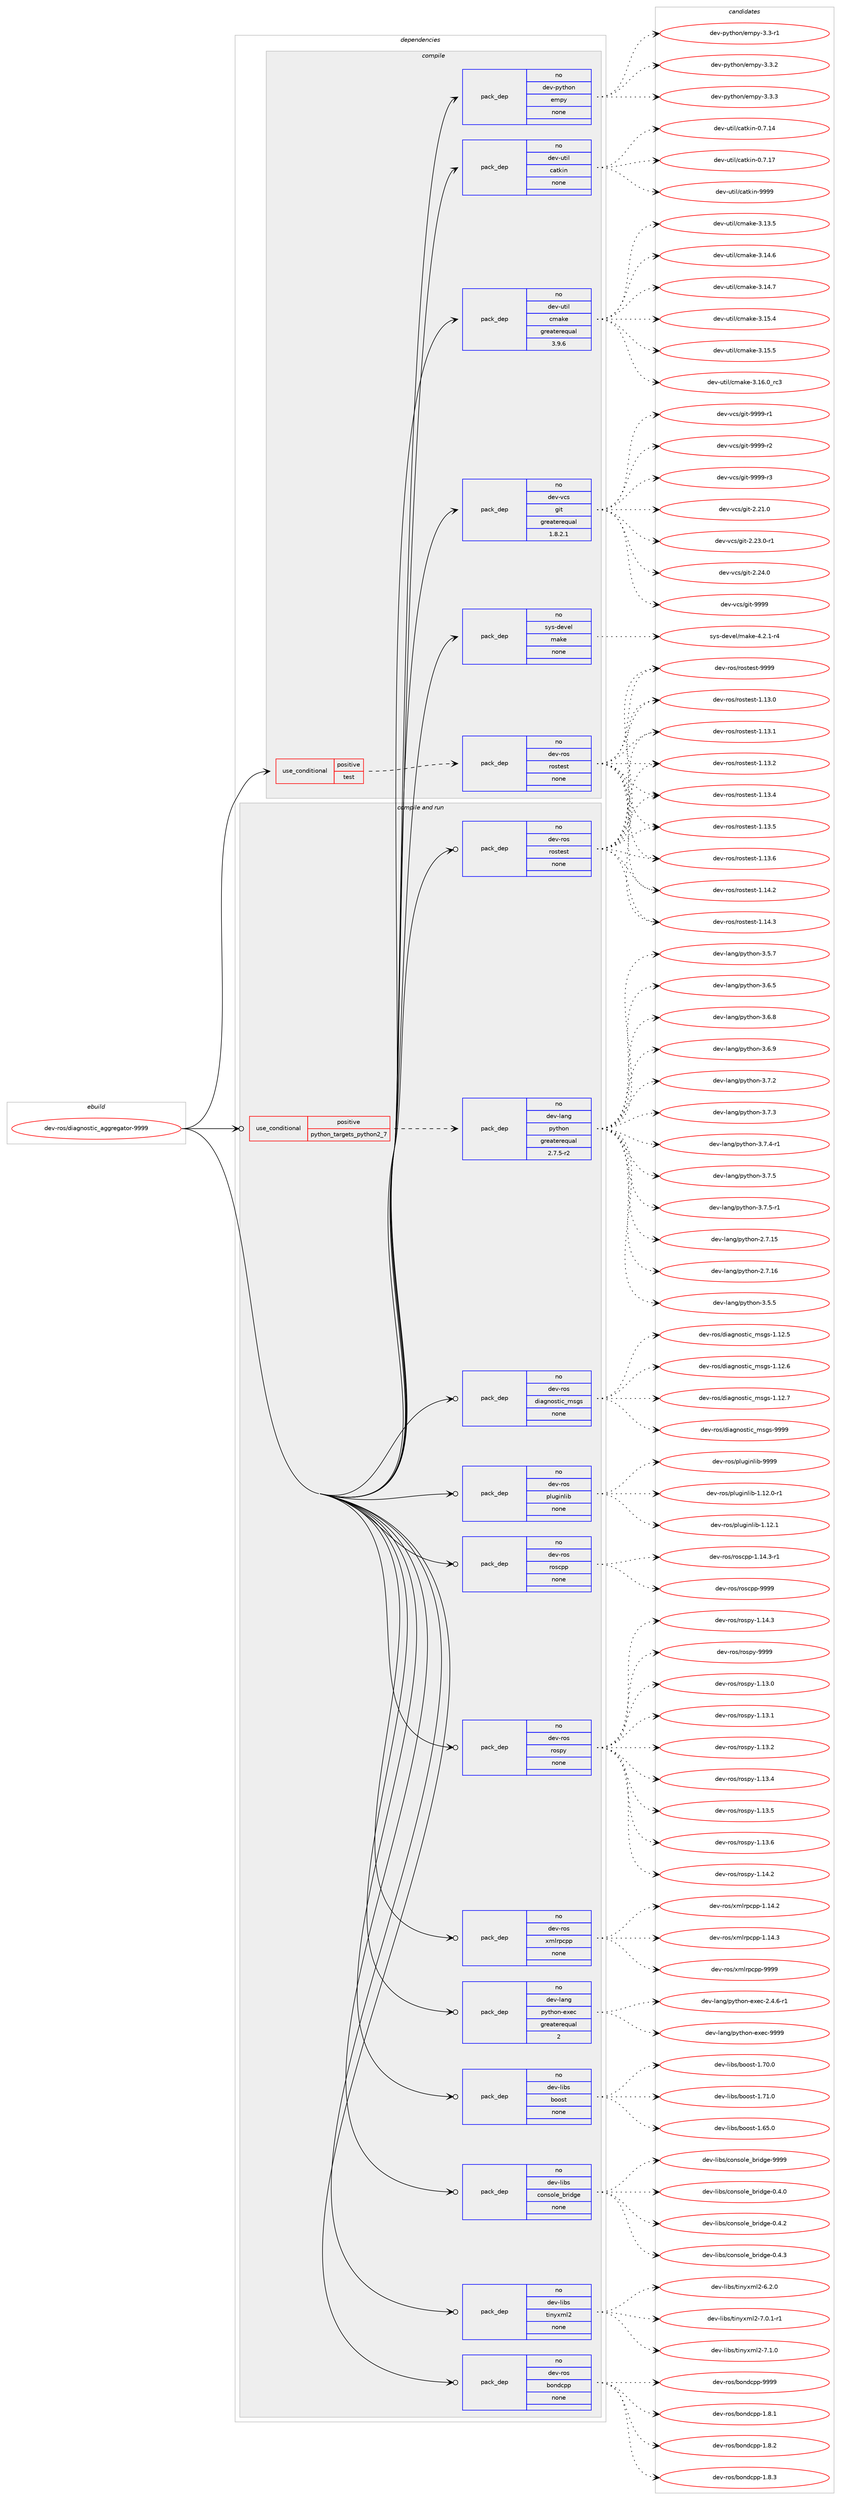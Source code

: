 digraph prolog {

# *************
# Graph options
# *************

newrank=true;
concentrate=true;
compound=true;
graph [rankdir=LR,fontname=Helvetica,fontsize=10,ranksep=1.5];#, ranksep=2.5, nodesep=0.2];
edge  [arrowhead=vee];
node  [fontname=Helvetica,fontsize=10];

# **********
# The ebuild
# **********

subgraph cluster_leftcol {
color=gray;
rank=same;
label=<<i>ebuild</i>>;
id [label="dev-ros/diagnostic_aggregator-9999", color=red, width=4, href="../dev-ros/diagnostic_aggregator-9999.svg"];
}

# ****************
# The dependencies
# ****************

subgraph cluster_midcol {
color=gray;
label=<<i>dependencies</i>>;
subgraph cluster_compile {
fillcolor="#eeeeee";
style=filled;
label=<<i>compile</i>>;
subgraph cond153040 {
dependency650862 [label=<<TABLE BORDER="0" CELLBORDER="1" CELLSPACING="0" CELLPADDING="4"><TR><TD ROWSPAN="3" CELLPADDING="10">use_conditional</TD></TR><TR><TD>positive</TD></TR><TR><TD>test</TD></TR></TABLE>>, shape=none, color=red];
subgraph pack485916 {
dependency650863 [label=<<TABLE BORDER="0" CELLBORDER="1" CELLSPACING="0" CELLPADDING="4" WIDTH="220"><TR><TD ROWSPAN="6" CELLPADDING="30">pack_dep</TD></TR><TR><TD WIDTH="110">no</TD></TR><TR><TD>dev-ros</TD></TR><TR><TD>rostest</TD></TR><TR><TD>none</TD></TR><TR><TD></TD></TR></TABLE>>, shape=none, color=blue];
}
dependency650862:e -> dependency650863:w [weight=20,style="dashed",arrowhead="vee"];
}
id:e -> dependency650862:w [weight=20,style="solid",arrowhead="vee"];
subgraph pack485917 {
dependency650864 [label=<<TABLE BORDER="0" CELLBORDER="1" CELLSPACING="0" CELLPADDING="4" WIDTH="220"><TR><TD ROWSPAN="6" CELLPADDING="30">pack_dep</TD></TR><TR><TD WIDTH="110">no</TD></TR><TR><TD>dev-python</TD></TR><TR><TD>empy</TD></TR><TR><TD>none</TD></TR><TR><TD></TD></TR></TABLE>>, shape=none, color=blue];
}
id:e -> dependency650864:w [weight=20,style="solid",arrowhead="vee"];
subgraph pack485918 {
dependency650865 [label=<<TABLE BORDER="0" CELLBORDER="1" CELLSPACING="0" CELLPADDING="4" WIDTH="220"><TR><TD ROWSPAN="6" CELLPADDING="30">pack_dep</TD></TR><TR><TD WIDTH="110">no</TD></TR><TR><TD>dev-util</TD></TR><TR><TD>catkin</TD></TR><TR><TD>none</TD></TR><TR><TD></TD></TR></TABLE>>, shape=none, color=blue];
}
id:e -> dependency650865:w [weight=20,style="solid",arrowhead="vee"];
subgraph pack485919 {
dependency650866 [label=<<TABLE BORDER="0" CELLBORDER="1" CELLSPACING="0" CELLPADDING="4" WIDTH="220"><TR><TD ROWSPAN="6" CELLPADDING="30">pack_dep</TD></TR><TR><TD WIDTH="110">no</TD></TR><TR><TD>dev-util</TD></TR><TR><TD>cmake</TD></TR><TR><TD>greaterequal</TD></TR><TR><TD>3.9.6</TD></TR></TABLE>>, shape=none, color=blue];
}
id:e -> dependency650866:w [weight=20,style="solid",arrowhead="vee"];
subgraph pack485920 {
dependency650867 [label=<<TABLE BORDER="0" CELLBORDER="1" CELLSPACING="0" CELLPADDING="4" WIDTH="220"><TR><TD ROWSPAN="6" CELLPADDING="30">pack_dep</TD></TR><TR><TD WIDTH="110">no</TD></TR><TR><TD>dev-vcs</TD></TR><TR><TD>git</TD></TR><TR><TD>greaterequal</TD></TR><TR><TD>1.8.2.1</TD></TR></TABLE>>, shape=none, color=blue];
}
id:e -> dependency650867:w [weight=20,style="solid",arrowhead="vee"];
subgraph pack485921 {
dependency650868 [label=<<TABLE BORDER="0" CELLBORDER="1" CELLSPACING="0" CELLPADDING="4" WIDTH="220"><TR><TD ROWSPAN="6" CELLPADDING="30">pack_dep</TD></TR><TR><TD WIDTH="110">no</TD></TR><TR><TD>sys-devel</TD></TR><TR><TD>make</TD></TR><TR><TD>none</TD></TR><TR><TD></TD></TR></TABLE>>, shape=none, color=blue];
}
id:e -> dependency650868:w [weight=20,style="solid",arrowhead="vee"];
}
subgraph cluster_compileandrun {
fillcolor="#eeeeee";
style=filled;
label=<<i>compile and run</i>>;
subgraph cond153041 {
dependency650869 [label=<<TABLE BORDER="0" CELLBORDER="1" CELLSPACING="0" CELLPADDING="4"><TR><TD ROWSPAN="3" CELLPADDING="10">use_conditional</TD></TR><TR><TD>positive</TD></TR><TR><TD>python_targets_python2_7</TD></TR></TABLE>>, shape=none, color=red];
subgraph pack485922 {
dependency650870 [label=<<TABLE BORDER="0" CELLBORDER="1" CELLSPACING="0" CELLPADDING="4" WIDTH="220"><TR><TD ROWSPAN="6" CELLPADDING="30">pack_dep</TD></TR><TR><TD WIDTH="110">no</TD></TR><TR><TD>dev-lang</TD></TR><TR><TD>python</TD></TR><TR><TD>greaterequal</TD></TR><TR><TD>2.7.5-r2</TD></TR></TABLE>>, shape=none, color=blue];
}
dependency650869:e -> dependency650870:w [weight=20,style="dashed",arrowhead="vee"];
}
id:e -> dependency650869:w [weight=20,style="solid",arrowhead="odotvee"];
subgraph pack485923 {
dependency650871 [label=<<TABLE BORDER="0" CELLBORDER="1" CELLSPACING="0" CELLPADDING="4" WIDTH="220"><TR><TD ROWSPAN="6" CELLPADDING="30">pack_dep</TD></TR><TR><TD WIDTH="110">no</TD></TR><TR><TD>dev-lang</TD></TR><TR><TD>python-exec</TD></TR><TR><TD>greaterequal</TD></TR><TR><TD>2</TD></TR></TABLE>>, shape=none, color=blue];
}
id:e -> dependency650871:w [weight=20,style="solid",arrowhead="odotvee"];
subgraph pack485924 {
dependency650872 [label=<<TABLE BORDER="0" CELLBORDER="1" CELLSPACING="0" CELLPADDING="4" WIDTH="220"><TR><TD ROWSPAN="6" CELLPADDING="30">pack_dep</TD></TR><TR><TD WIDTH="110">no</TD></TR><TR><TD>dev-libs</TD></TR><TR><TD>boost</TD></TR><TR><TD>none</TD></TR><TR><TD></TD></TR></TABLE>>, shape=none, color=blue];
}
id:e -> dependency650872:w [weight=20,style="solid",arrowhead="odotvee"];
subgraph pack485925 {
dependency650873 [label=<<TABLE BORDER="0" CELLBORDER="1" CELLSPACING="0" CELLPADDING="4" WIDTH="220"><TR><TD ROWSPAN="6" CELLPADDING="30">pack_dep</TD></TR><TR><TD WIDTH="110">no</TD></TR><TR><TD>dev-libs</TD></TR><TR><TD>console_bridge</TD></TR><TR><TD>none</TD></TR><TR><TD></TD></TR></TABLE>>, shape=none, color=blue];
}
id:e -> dependency650873:w [weight=20,style="solid",arrowhead="odotvee"];
subgraph pack485926 {
dependency650874 [label=<<TABLE BORDER="0" CELLBORDER="1" CELLSPACING="0" CELLPADDING="4" WIDTH="220"><TR><TD ROWSPAN="6" CELLPADDING="30">pack_dep</TD></TR><TR><TD WIDTH="110">no</TD></TR><TR><TD>dev-libs</TD></TR><TR><TD>tinyxml2</TD></TR><TR><TD>none</TD></TR><TR><TD></TD></TR></TABLE>>, shape=none, color=blue];
}
id:e -> dependency650874:w [weight=20,style="solid",arrowhead="odotvee"];
subgraph pack485927 {
dependency650875 [label=<<TABLE BORDER="0" CELLBORDER="1" CELLSPACING="0" CELLPADDING="4" WIDTH="220"><TR><TD ROWSPAN="6" CELLPADDING="30">pack_dep</TD></TR><TR><TD WIDTH="110">no</TD></TR><TR><TD>dev-ros</TD></TR><TR><TD>bondcpp</TD></TR><TR><TD>none</TD></TR><TR><TD></TD></TR></TABLE>>, shape=none, color=blue];
}
id:e -> dependency650875:w [weight=20,style="solid",arrowhead="odotvee"];
subgraph pack485928 {
dependency650876 [label=<<TABLE BORDER="0" CELLBORDER="1" CELLSPACING="0" CELLPADDING="4" WIDTH="220"><TR><TD ROWSPAN="6" CELLPADDING="30">pack_dep</TD></TR><TR><TD WIDTH="110">no</TD></TR><TR><TD>dev-ros</TD></TR><TR><TD>diagnostic_msgs</TD></TR><TR><TD>none</TD></TR><TR><TD></TD></TR></TABLE>>, shape=none, color=blue];
}
id:e -> dependency650876:w [weight=20,style="solid",arrowhead="odotvee"];
subgraph pack485929 {
dependency650877 [label=<<TABLE BORDER="0" CELLBORDER="1" CELLSPACING="0" CELLPADDING="4" WIDTH="220"><TR><TD ROWSPAN="6" CELLPADDING="30">pack_dep</TD></TR><TR><TD WIDTH="110">no</TD></TR><TR><TD>dev-ros</TD></TR><TR><TD>pluginlib</TD></TR><TR><TD>none</TD></TR><TR><TD></TD></TR></TABLE>>, shape=none, color=blue];
}
id:e -> dependency650877:w [weight=20,style="solid",arrowhead="odotvee"];
subgraph pack485930 {
dependency650878 [label=<<TABLE BORDER="0" CELLBORDER="1" CELLSPACING="0" CELLPADDING="4" WIDTH="220"><TR><TD ROWSPAN="6" CELLPADDING="30">pack_dep</TD></TR><TR><TD WIDTH="110">no</TD></TR><TR><TD>dev-ros</TD></TR><TR><TD>roscpp</TD></TR><TR><TD>none</TD></TR><TR><TD></TD></TR></TABLE>>, shape=none, color=blue];
}
id:e -> dependency650878:w [weight=20,style="solid",arrowhead="odotvee"];
subgraph pack485931 {
dependency650879 [label=<<TABLE BORDER="0" CELLBORDER="1" CELLSPACING="0" CELLPADDING="4" WIDTH="220"><TR><TD ROWSPAN="6" CELLPADDING="30">pack_dep</TD></TR><TR><TD WIDTH="110">no</TD></TR><TR><TD>dev-ros</TD></TR><TR><TD>rospy</TD></TR><TR><TD>none</TD></TR><TR><TD></TD></TR></TABLE>>, shape=none, color=blue];
}
id:e -> dependency650879:w [weight=20,style="solid",arrowhead="odotvee"];
subgraph pack485932 {
dependency650880 [label=<<TABLE BORDER="0" CELLBORDER="1" CELLSPACING="0" CELLPADDING="4" WIDTH="220"><TR><TD ROWSPAN="6" CELLPADDING="30">pack_dep</TD></TR><TR><TD WIDTH="110">no</TD></TR><TR><TD>dev-ros</TD></TR><TR><TD>rostest</TD></TR><TR><TD>none</TD></TR><TR><TD></TD></TR></TABLE>>, shape=none, color=blue];
}
id:e -> dependency650880:w [weight=20,style="solid",arrowhead="odotvee"];
subgraph pack485933 {
dependency650881 [label=<<TABLE BORDER="0" CELLBORDER="1" CELLSPACING="0" CELLPADDING="4" WIDTH="220"><TR><TD ROWSPAN="6" CELLPADDING="30">pack_dep</TD></TR><TR><TD WIDTH="110">no</TD></TR><TR><TD>dev-ros</TD></TR><TR><TD>xmlrpcpp</TD></TR><TR><TD>none</TD></TR><TR><TD></TD></TR></TABLE>>, shape=none, color=blue];
}
id:e -> dependency650881:w [weight=20,style="solid",arrowhead="odotvee"];
}
subgraph cluster_run {
fillcolor="#eeeeee";
style=filled;
label=<<i>run</i>>;
}
}

# **************
# The candidates
# **************

subgraph cluster_choices {
rank=same;
color=gray;
label=<<i>candidates</i>>;

subgraph choice485916 {
color=black;
nodesep=1;
choice100101118451141111154711411111511610111511645494649514648 [label="dev-ros/rostest-1.13.0", color=red, width=4,href="../dev-ros/rostest-1.13.0.svg"];
choice100101118451141111154711411111511610111511645494649514649 [label="dev-ros/rostest-1.13.1", color=red, width=4,href="../dev-ros/rostest-1.13.1.svg"];
choice100101118451141111154711411111511610111511645494649514650 [label="dev-ros/rostest-1.13.2", color=red, width=4,href="../dev-ros/rostest-1.13.2.svg"];
choice100101118451141111154711411111511610111511645494649514652 [label="dev-ros/rostest-1.13.4", color=red, width=4,href="../dev-ros/rostest-1.13.4.svg"];
choice100101118451141111154711411111511610111511645494649514653 [label="dev-ros/rostest-1.13.5", color=red, width=4,href="../dev-ros/rostest-1.13.5.svg"];
choice100101118451141111154711411111511610111511645494649514654 [label="dev-ros/rostest-1.13.6", color=red, width=4,href="../dev-ros/rostest-1.13.6.svg"];
choice100101118451141111154711411111511610111511645494649524650 [label="dev-ros/rostest-1.14.2", color=red, width=4,href="../dev-ros/rostest-1.14.2.svg"];
choice100101118451141111154711411111511610111511645494649524651 [label="dev-ros/rostest-1.14.3", color=red, width=4,href="../dev-ros/rostest-1.14.3.svg"];
choice10010111845114111115471141111151161011151164557575757 [label="dev-ros/rostest-9999", color=red, width=4,href="../dev-ros/rostest-9999.svg"];
dependency650863:e -> choice100101118451141111154711411111511610111511645494649514648:w [style=dotted,weight="100"];
dependency650863:e -> choice100101118451141111154711411111511610111511645494649514649:w [style=dotted,weight="100"];
dependency650863:e -> choice100101118451141111154711411111511610111511645494649514650:w [style=dotted,weight="100"];
dependency650863:e -> choice100101118451141111154711411111511610111511645494649514652:w [style=dotted,weight="100"];
dependency650863:e -> choice100101118451141111154711411111511610111511645494649514653:w [style=dotted,weight="100"];
dependency650863:e -> choice100101118451141111154711411111511610111511645494649514654:w [style=dotted,weight="100"];
dependency650863:e -> choice100101118451141111154711411111511610111511645494649524650:w [style=dotted,weight="100"];
dependency650863:e -> choice100101118451141111154711411111511610111511645494649524651:w [style=dotted,weight="100"];
dependency650863:e -> choice10010111845114111115471141111151161011151164557575757:w [style=dotted,weight="100"];
}
subgraph choice485917 {
color=black;
nodesep=1;
choice1001011184511212111610411111047101109112121455146514511449 [label="dev-python/empy-3.3-r1", color=red, width=4,href="../dev-python/empy-3.3-r1.svg"];
choice1001011184511212111610411111047101109112121455146514650 [label="dev-python/empy-3.3.2", color=red, width=4,href="../dev-python/empy-3.3.2.svg"];
choice1001011184511212111610411111047101109112121455146514651 [label="dev-python/empy-3.3.3", color=red, width=4,href="../dev-python/empy-3.3.3.svg"];
dependency650864:e -> choice1001011184511212111610411111047101109112121455146514511449:w [style=dotted,weight="100"];
dependency650864:e -> choice1001011184511212111610411111047101109112121455146514650:w [style=dotted,weight="100"];
dependency650864:e -> choice1001011184511212111610411111047101109112121455146514651:w [style=dotted,weight="100"];
}
subgraph choice485918 {
color=black;
nodesep=1;
choice1001011184511711610510847999711610710511045484655464952 [label="dev-util/catkin-0.7.14", color=red, width=4,href="../dev-util/catkin-0.7.14.svg"];
choice1001011184511711610510847999711610710511045484655464955 [label="dev-util/catkin-0.7.17", color=red, width=4,href="../dev-util/catkin-0.7.17.svg"];
choice100101118451171161051084799971161071051104557575757 [label="dev-util/catkin-9999", color=red, width=4,href="../dev-util/catkin-9999.svg"];
dependency650865:e -> choice1001011184511711610510847999711610710511045484655464952:w [style=dotted,weight="100"];
dependency650865:e -> choice1001011184511711610510847999711610710511045484655464955:w [style=dotted,weight="100"];
dependency650865:e -> choice100101118451171161051084799971161071051104557575757:w [style=dotted,weight="100"];
}
subgraph choice485919 {
color=black;
nodesep=1;
choice1001011184511711610510847991099710710145514649514653 [label="dev-util/cmake-3.13.5", color=red, width=4,href="../dev-util/cmake-3.13.5.svg"];
choice1001011184511711610510847991099710710145514649524654 [label="dev-util/cmake-3.14.6", color=red, width=4,href="../dev-util/cmake-3.14.6.svg"];
choice1001011184511711610510847991099710710145514649524655 [label="dev-util/cmake-3.14.7", color=red, width=4,href="../dev-util/cmake-3.14.7.svg"];
choice1001011184511711610510847991099710710145514649534652 [label="dev-util/cmake-3.15.4", color=red, width=4,href="../dev-util/cmake-3.15.4.svg"];
choice1001011184511711610510847991099710710145514649534653 [label="dev-util/cmake-3.15.5", color=red, width=4,href="../dev-util/cmake-3.15.5.svg"];
choice1001011184511711610510847991099710710145514649544648951149951 [label="dev-util/cmake-3.16.0_rc3", color=red, width=4,href="../dev-util/cmake-3.16.0_rc3.svg"];
dependency650866:e -> choice1001011184511711610510847991099710710145514649514653:w [style=dotted,weight="100"];
dependency650866:e -> choice1001011184511711610510847991099710710145514649524654:w [style=dotted,weight="100"];
dependency650866:e -> choice1001011184511711610510847991099710710145514649524655:w [style=dotted,weight="100"];
dependency650866:e -> choice1001011184511711610510847991099710710145514649534652:w [style=dotted,weight="100"];
dependency650866:e -> choice1001011184511711610510847991099710710145514649534653:w [style=dotted,weight="100"];
dependency650866:e -> choice1001011184511711610510847991099710710145514649544648951149951:w [style=dotted,weight="100"];
}
subgraph choice485920 {
color=black;
nodesep=1;
choice10010111845118991154710310511645504650494648 [label="dev-vcs/git-2.21.0", color=red, width=4,href="../dev-vcs/git-2.21.0.svg"];
choice100101118451189911547103105116455046505146484511449 [label="dev-vcs/git-2.23.0-r1", color=red, width=4,href="../dev-vcs/git-2.23.0-r1.svg"];
choice10010111845118991154710310511645504650524648 [label="dev-vcs/git-2.24.0", color=red, width=4,href="../dev-vcs/git-2.24.0.svg"];
choice1001011184511899115471031051164557575757 [label="dev-vcs/git-9999", color=red, width=4,href="../dev-vcs/git-9999.svg"];
choice10010111845118991154710310511645575757574511449 [label="dev-vcs/git-9999-r1", color=red, width=4,href="../dev-vcs/git-9999-r1.svg"];
choice10010111845118991154710310511645575757574511450 [label="dev-vcs/git-9999-r2", color=red, width=4,href="../dev-vcs/git-9999-r2.svg"];
choice10010111845118991154710310511645575757574511451 [label="dev-vcs/git-9999-r3", color=red, width=4,href="../dev-vcs/git-9999-r3.svg"];
dependency650867:e -> choice10010111845118991154710310511645504650494648:w [style=dotted,weight="100"];
dependency650867:e -> choice100101118451189911547103105116455046505146484511449:w [style=dotted,weight="100"];
dependency650867:e -> choice10010111845118991154710310511645504650524648:w [style=dotted,weight="100"];
dependency650867:e -> choice1001011184511899115471031051164557575757:w [style=dotted,weight="100"];
dependency650867:e -> choice10010111845118991154710310511645575757574511449:w [style=dotted,weight="100"];
dependency650867:e -> choice10010111845118991154710310511645575757574511450:w [style=dotted,weight="100"];
dependency650867:e -> choice10010111845118991154710310511645575757574511451:w [style=dotted,weight="100"];
}
subgraph choice485921 {
color=black;
nodesep=1;
choice1151211154510010111810110847109971071014552465046494511452 [label="sys-devel/make-4.2.1-r4", color=red, width=4,href="../sys-devel/make-4.2.1-r4.svg"];
dependency650868:e -> choice1151211154510010111810110847109971071014552465046494511452:w [style=dotted,weight="100"];
}
subgraph choice485922 {
color=black;
nodesep=1;
choice10010111845108971101034711212111610411111045504655464953 [label="dev-lang/python-2.7.15", color=red, width=4,href="../dev-lang/python-2.7.15.svg"];
choice10010111845108971101034711212111610411111045504655464954 [label="dev-lang/python-2.7.16", color=red, width=4,href="../dev-lang/python-2.7.16.svg"];
choice100101118451089711010347112121116104111110455146534653 [label="dev-lang/python-3.5.5", color=red, width=4,href="../dev-lang/python-3.5.5.svg"];
choice100101118451089711010347112121116104111110455146534655 [label="dev-lang/python-3.5.7", color=red, width=4,href="../dev-lang/python-3.5.7.svg"];
choice100101118451089711010347112121116104111110455146544653 [label="dev-lang/python-3.6.5", color=red, width=4,href="../dev-lang/python-3.6.5.svg"];
choice100101118451089711010347112121116104111110455146544656 [label="dev-lang/python-3.6.8", color=red, width=4,href="../dev-lang/python-3.6.8.svg"];
choice100101118451089711010347112121116104111110455146544657 [label="dev-lang/python-3.6.9", color=red, width=4,href="../dev-lang/python-3.6.9.svg"];
choice100101118451089711010347112121116104111110455146554650 [label="dev-lang/python-3.7.2", color=red, width=4,href="../dev-lang/python-3.7.2.svg"];
choice100101118451089711010347112121116104111110455146554651 [label="dev-lang/python-3.7.3", color=red, width=4,href="../dev-lang/python-3.7.3.svg"];
choice1001011184510897110103471121211161041111104551465546524511449 [label="dev-lang/python-3.7.4-r1", color=red, width=4,href="../dev-lang/python-3.7.4-r1.svg"];
choice100101118451089711010347112121116104111110455146554653 [label="dev-lang/python-3.7.5", color=red, width=4,href="../dev-lang/python-3.7.5.svg"];
choice1001011184510897110103471121211161041111104551465546534511449 [label="dev-lang/python-3.7.5-r1", color=red, width=4,href="../dev-lang/python-3.7.5-r1.svg"];
dependency650870:e -> choice10010111845108971101034711212111610411111045504655464953:w [style=dotted,weight="100"];
dependency650870:e -> choice10010111845108971101034711212111610411111045504655464954:w [style=dotted,weight="100"];
dependency650870:e -> choice100101118451089711010347112121116104111110455146534653:w [style=dotted,weight="100"];
dependency650870:e -> choice100101118451089711010347112121116104111110455146534655:w [style=dotted,weight="100"];
dependency650870:e -> choice100101118451089711010347112121116104111110455146544653:w [style=dotted,weight="100"];
dependency650870:e -> choice100101118451089711010347112121116104111110455146544656:w [style=dotted,weight="100"];
dependency650870:e -> choice100101118451089711010347112121116104111110455146544657:w [style=dotted,weight="100"];
dependency650870:e -> choice100101118451089711010347112121116104111110455146554650:w [style=dotted,weight="100"];
dependency650870:e -> choice100101118451089711010347112121116104111110455146554651:w [style=dotted,weight="100"];
dependency650870:e -> choice1001011184510897110103471121211161041111104551465546524511449:w [style=dotted,weight="100"];
dependency650870:e -> choice100101118451089711010347112121116104111110455146554653:w [style=dotted,weight="100"];
dependency650870:e -> choice1001011184510897110103471121211161041111104551465546534511449:w [style=dotted,weight="100"];
}
subgraph choice485923 {
color=black;
nodesep=1;
choice10010111845108971101034711212111610411111045101120101994550465246544511449 [label="dev-lang/python-exec-2.4.6-r1", color=red, width=4,href="../dev-lang/python-exec-2.4.6-r1.svg"];
choice10010111845108971101034711212111610411111045101120101994557575757 [label="dev-lang/python-exec-9999", color=red, width=4,href="../dev-lang/python-exec-9999.svg"];
dependency650871:e -> choice10010111845108971101034711212111610411111045101120101994550465246544511449:w [style=dotted,weight="100"];
dependency650871:e -> choice10010111845108971101034711212111610411111045101120101994557575757:w [style=dotted,weight="100"];
}
subgraph choice485924 {
color=black;
nodesep=1;
choice1001011184510810598115479811111111511645494654534648 [label="dev-libs/boost-1.65.0", color=red, width=4,href="../dev-libs/boost-1.65.0.svg"];
choice1001011184510810598115479811111111511645494655484648 [label="dev-libs/boost-1.70.0", color=red, width=4,href="../dev-libs/boost-1.70.0.svg"];
choice1001011184510810598115479811111111511645494655494648 [label="dev-libs/boost-1.71.0", color=red, width=4,href="../dev-libs/boost-1.71.0.svg"];
dependency650872:e -> choice1001011184510810598115479811111111511645494654534648:w [style=dotted,weight="100"];
dependency650872:e -> choice1001011184510810598115479811111111511645494655484648:w [style=dotted,weight="100"];
dependency650872:e -> choice1001011184510810598115479811111111511645494655494648:w [style=dotted,weight="100"];
}
subgraph choice485925 {
color=black;
nodesep=1;
choice100101118451081059811547991111101151111081019598114105100103101454846524648 [label="dev-libs/console_bridge-0.4.0", color=red, width=4,href="../dev-libs/console_bridge-0.4.0.svg"];
choice100101118451081059811547991111101151111081019598114105100103101454846524650 [label="dev-libs/console_bridge-0.4.2", color=red, width=4,href="../dev-libs/console_bridge-0.4.2.svg"];
choice100101118451081059811547991111101151111081019598114105100103101454846524651 [label="dev-libs/console_bridge-0.4.3", color=red, width=4,href="../dev-libs/console_bridge-0.4.3.svg"];
choice1001011184510810598115479911111011511110810195981141051001031014557575757 [label="dev-libs/console_bridge-9999", color=red, width=4,href="../dev-libs/console_bridge-9999.svg"];
dependency650873:e -> choice100101118451081059811547991111101151111081019598114105100103101454846524648:w [style=dotted,weight="100"];
dependency650873:e -> choice100101118451081059811547991111101151111081019598114105100103101454846524650:w [style=dotted,weight="100"];
dependency650873:e -> choice100101118451081059811547991111101151111081019598114105100103101454846524651:w [style=dotted,weight="100"];
dependency650873:e -> choice1001011184510810598115479911111011511110810195981141051001031014557575757:w [style=dotted,weight="100"];
}
subgraph choice485926 {
color=black;
nodesep=1;
choice10010111845108105981154711610511012112010910850455446504648 [label="dev-libs/tinyxml2-6.2.0", color=red, width=4,href="../dev-libs/tinyxml2-6.2.0.svg"];
choice100101118451081059811547116105110121120109108504555464846494511449 [label="dev-libs/tinyxml2-7.0.1-r1", color=red, width=4,href="../dev-libs/tinyxml2-7.0.1-r1.svg"];
choice10010111845108105981154711610511012112010910850455546494648 [label="dev-libs/tinyxml2-7.1.0", color=red, width=4,href="../dev-libs/tinyxml2-7.1.0.svg"];
dependency650874:e -> choice10010111845108105981154711610511012112010910850455446504648:w [style=dotted,weight="100"];
dependency650874:e -> choice100101118451081059811547116105110121120109108504555464846494511449:w [style=dotted,weight="100"];
dependency650874:e -> choice10010111845108105981154711610511012112010910850455546494648:w [style=dotted,weight="100"];
}
subgraph choice485927 {
color=black;
nodesep=1;
choice10010111845114111115479811111010099112112454946564649 [label="dev-ros/bondcpp-1.8.1", color=red, width=4,href="../dev-ros/bondcpp-1.8.1.svg"];
choice10010111845114111115479811111010099112112454946564650 [label="dev-ros/bondcpp-1.8.2", color=red, width=4,href="../dev-ros/bondcpp-1.8.2.svg"];
choice10010111845114111115479811111010099112112454946564651 [label="dev-ros/bondcpp-1.8.3", color=red, width=4,href="../dev-ros/bondcpp-1.8.3.svg"];
choice100101118451141111154798111110100991121124557575757 [label="dev-ros/bondcpp-9999", color=red, width=4,href="../dev-ros/bondcpp-9999.svg"];
dependency650875:e -> choice10010111845114111115479811111010099112112454946564649:w [style=dotted,weight="100"];
dependency650875:e -> choice10010111845114111115479811111010099112112454946564650:w [style=dotted,weight="100"];
dependency650875:e -> choice10010111845114111115479811111010099112112454946564651:w [style=dotted,weight="100"];
dependency650875:e -> choice100101118451141111154798111110100991121124557575757:w [style=dotted,weight="100"];
}
subgraph choice485928 {
color=black;
nodesep=1;
choice100101118451141111154710010597103110111115116105999510911510311545494649504653 [label="dev-ros/diagnostic_msgs-1.12.5", color=red, width=4,href="../dev-ros/diagnostic_msgs-1.12.5.svg"];
choice100101118451141111154710010597103110111115116105999510911510311545494649504654 [label="dev-ros/diagnostic_msgs-1.12.6", color=red, width=4,href="../dev-ros/diagnostic_msgs-1.12.6.svg"];
choice100101118451141111154710010597103110111115116105999510911510311545494649504655 [label="dev-ros/diagnostic_msgs-1.12.7", color=red, width=4,href="../dev-ros/diagnostic_msgs-1.12.7.svg"];
choice10010111845114111115471001059710311011111511610599951091151031154557575757 [label="dev-ros/diagnostic_msgs-9999", color=red, width=4,href="../dev-ros/diagnostic_msgs-9999.svg"];
dependency650876:e -> choice100101118451141111154710010597103110111115116105999510911510311545494649504653:w [style=dotted,weight="100"];
dependency650876:e -> choice100101118451141111154710010597103110111115116105999510911510311545494649504654:w [style=dotted,weight="100"];
dependency650876:e -> choice100101118451141111154710010597103110111115116105999510911510311545494649504655:w [style=dotted,weight="100"];
dependency650876:e -> choice10010111845114111115471001059710311011111511610599951091151031154557575757:w [style=dotted,weight="100"];
}
subgraph choice485929 {
color=black;
nodesep=1;
choice100101118451141111154711210811710310511010810598454946495046484511449 [label="dev-ros/pluginlib-1.12.0-r1", color=red, width=4,href="../dev-ros/pluginlib-1.12.0-r1.svg"];
choice10010111845114111115471121081171031051101081059845494649504649 [label="dev-ros/pluginlib-1.12.1", color=red, width=4,href="../dev-ros/pluginlib-1.12.1.svg"];
choice1001011184511411111547112108117103105110108105984557575757 [label="dev-ros/pluginlib-9999", color=red, width=4,href="../dev-ros/pluginlib-9999.svg"];
dependency650877:e -> choice100101118451141111154711210811710310511010810598454946495046484511449:w [style=dotted,weight="100"];
dependency650877:e -> choice10010111845114111115471121081171031051101081059845494649504649:w [style=dotted,weight="100"];
dependency650877:e -> choice1001011184511411111547112108117103105110108105984557575757:w [style=dotted,weight="100"];
}
subgraph choice485930 {
color=black;
nodesep=1;
choice100101118451141111154711411111599112112454946495246514511449 [label="dev-ros/roscpp-1.14.3-r1", color=red, width=4,href="../dev-ros/roscpp-1.14.3-r1.svg"];
choice1001011184511411111547114111115991121124557575757 [label="dev-ros/roscpp-9999", color=red, width=4,href="../dev-ros/roscpp-9999.svg"];
dependency650878:e -> choice100101118451141111154711411111599112112454946495246514511449:w [style=dotted,weight="100"];
dependency650878:e -> choice1001011184511411111547114111115991121124557575757:w [style=dotted,weight="100"];
}
subgraph choice485931 {
color=black;
nodesep=1;
choice100101118451141111154711411111511212145494649514648 [label="dev-ros/rospy-1.13.0", color=red, width=4,href="../dev-ros/rospy-1.13.0.svg"];
choice100101118451141111154711411111511212145494649514649 [label="dev-ros/rospy-1.13.1", color=red, width=4,href="../dev-ros/rospy-1.13.1.svg"];
choice100101118451141111154711411111511212145494649514650 [label="dev-ros/rospy-1.13.2", color=red, width=4,href="../dev-ros/rospy-1.13.2.svg"];
choice100101118451141111154711411111511212145494649514652 [label="dev-ros/rospy-1.13.4", color=red, width=4,href="../dev-ros/rospy-1.13.4.svg"];
choice100101118451141111154711411111511212145494649514653 [label="dev-ros/rospy-1.13.5", color=red, width=4,href="../dev-ros/rospy-1.13.5.svg"];
choice100101118451141111154711411111511212145494649514654 [label="dev-ros/rospy-1.13.6", color=red, width=4,href="../dev-ros/rospy-1.13.6.svg"];
choice100101118451141111154711411111511212145494649524650 [label="dev-ros/rospy-1.14.2", color=red, width=4,href="../dev-ros/rospy-1.14.2.svg"];
choice100101118451141111154711411111511212145494649524651 [label="dev-ros/rospy-1.14.3", color=red, width=4,href="../dev-ros/rospy-1.14.3.svg"];
choice10010111845114111115471141111151121214557575757 [label="dev-ros/rospy-9999", color=red, width=4,href="../dev-ros/rospy-9999.svg"];
dependency650879:e -> choice100101118451141111154711411111511212145494649514648:w [style=dotted,weight="100"];
dependency650879:e -> choice100101118451141111154711411111511212145494649514649:w [style=dotted,weight="100"];
dependency650879:e -> choice100101118451141111154711411111511212145494649514650:w [style=dotted,weight="100"];
dependency650879:e -> choice100101118451141111154711411111511212145494649514652:w [style=dotted,weight="100"];
dependency650879:e -> choice100101118451141111154711411111511212145494649514653:w [style=dotted,weight="100"];
dependency650879:e -> choice100101118451141111154711411111511212145494649514654:w [style=dotted,weight="100"];
dependency650879:e -> choice100101118451141111154711411111511212145494649524650:w [style=dotted,weight="100"];
dependency650879:e -> choice100101118451141111154711411111511212145494649524651:w [style=dotted,weight="100"];
dependency650879:e -> choice10010111845114111115471141111151121214557575757:w [style=dotted,weight="100"];
}
subgraph choice485932 {
color=black;
nodesep=1;
choice100101118451141111154711411111511610111511645494649514648 [label="dev-ros/rostest-1.13.0", color=red, width=4,href="../dev-ros/rostest-1.13.0.svg"];
choice100101118451141111154711411111511610111511645494649514649 [label="dev-ros/rostest-1.13.1", color=red, width=4,href="../dev-ros/rostest-1.13.1.svg"];
choice100101118451141111154711411111511610111511645494649514650 [label="dev-ros/rostest-1.13.2", color=red, width=4,href="../dev-ros/rostest-1.13.2.svg"];
choice100101118451141111154711411111511610111511645494649514652 [label="dev-ros/rostest-1.13.4", color=red, width=4,href="../dev-ros/rostest-1.13.4.svg"];
choice100101118451141111154711411111511610111511645494649514653 [label="dev-ros/rostest-1.13.5", color=red, width=4,href="../dev-ros/rostest-1.13.5.svg"];
choice100101118451141111154711411111511610111511645494649514654 [label="dev-ros/rostest-1.13.6", color=red, width=4,href="../dev-ros/rostest-1.13.6.svg"];
choice100101118451141111154711411111511610111511645494649524650 [label="dev-ros/rostest-1.14.2", color=red, width=4,href="../dev-ros/rostest-1.14.2.svg"];
choice100101118451141111154711411111511610111511645494649524651 [label="dev-ros/rostest-1.14.3", color=red, width=4,href="../dev-ros/rostest-1.14.3.svg"];
choice10010111845114111115471141111151161011151164557575757 [label="dev-ros/rostest-9999", color=red, width=4,href="../dev-ros/rostest-9999.svg"];
dependency650880:e -> choice100101118451141111154711411111511610111511645494649514648:w [style=dotted,weight="100"];
dependency650880:e -> choice100101118451141111154711411111511610111511645494649514649:w [style=dotted,weight="100"];
dependency650880:e -> choice100101118451141111154711411111511610111511645494649514650:w [style=dotted,weight="100"];
dependency650880:e -> choice100101118451141111154711411111511610111511645494649514652:w [style=dotted,weight="100"];
dependency650880:e -> choice100101118451141111154711411111511610111511645494649514653:w [style=dotted,weight="100"];
dependency650880:e -> choice100101118451141111154711411111511610111511645494649514654:w [style=dotted,weight="100"];
dependency650880:e -> choice100101118451141111154711411111511610111511645494649524650:w [style=dotted,weight="100"];
dependency650880:e -> choice100101118451141111154711411111511610111511645494649524651:w [style=dotted,weight="100"];
dependency650880:e -> choice10010111845114111115471141111151161011151164557575757:w [style=dotted,weight="100"];
}
subgraph choice485933 {
color=black;
nodesep=1;
choice10010111845114111115471201091081141129911211245494649524650 [label="dev-ros/xmlrpcpp-1.14.2", color=red, width=4,href="../dev-ros/xmlrpcpp-1.14.2.svg"];
choice10010111845114111115471201091081141129911211245494649524651 [label="dev-ros/xmlrpcpp-1.14.3", color=red, width=4,href="../dev-ros/xmlrpcpp-1.14.3.svg"];
choice1001011184511411111547120109108114112991121124557575757 [label="dev-ros/xmlrpcpp-9999", color=red, width=4,href="../dev-ros/xmlrpcpp-9999.svg"];
dependency650881:e -> choice10010111845114111115471201091081141129911211245494649524650:w [style=dotted,weight="100"];
dependency650881:e -> choice10010111845114111115471201091081141129911211245494649524651:w [style=dotted,weight="100"];
dependency650881:e -> choice1001011184511411111547120109108114112991121124557575757:w [style=dotted,weight="100"];
}
}

}

